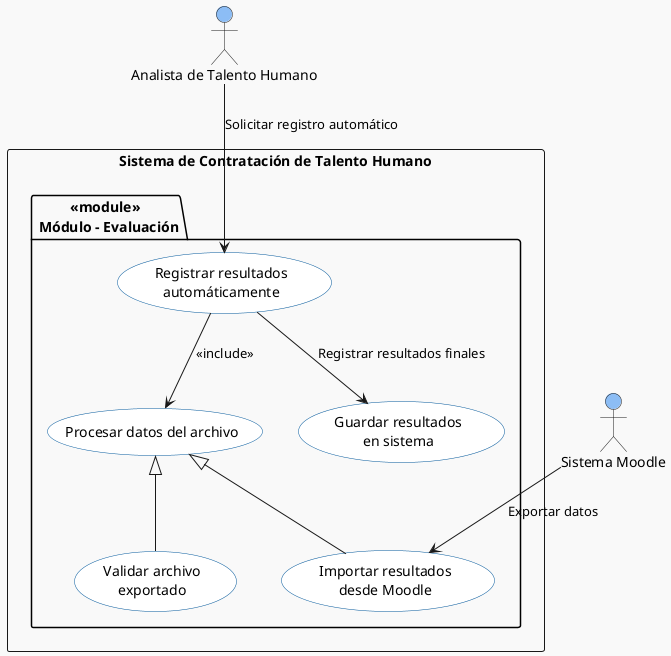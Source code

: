 @startuml
skinparam backgroundColor #F9F9F9
skinparam actorBackgroundColor #8CBDF5
skinparam usecaseBackgroundColor #FFFFFF
skinparam usecaseBorderColor #01579B

top to bottom direction

actor "Analista de Talento Humano" as ActorAnalista
actor "Sistema Moodle" as SistemaMoodle

rectangle "Sistema de Contratación de Talento Humano" as Sistema {
package "<<module>> \n Módulo - Evaluación" as Módulo {

  usecase "Registrar resultados\nautomáticamente" as UC06
  usecase "Procesar datos del archivo" as UCGeneralizar
  usecase "Importar resultados\ndesde Moodle" as UC06_1
  usecase "Validar archivo\nexportado" as UC06_2
  usecase "Guardar resultados\nen sistema" as UC06_3
}
}

'' Relaciones principales del caso de uso
SistemaMoodle --> UC06_1 : "Exportar datos"
ActorAnalista --> UC06 : "Solicitar registro automático"
UC06 --> UCGeneralizar : <<include>>

'' Generalización de tareas de procesamiento
UCGeneralizar <|-- UC06_1
UCGeneralizar <|-- UC06_2

UC06 --> UC06_3 : "Registrar resultados finales"

@enduml